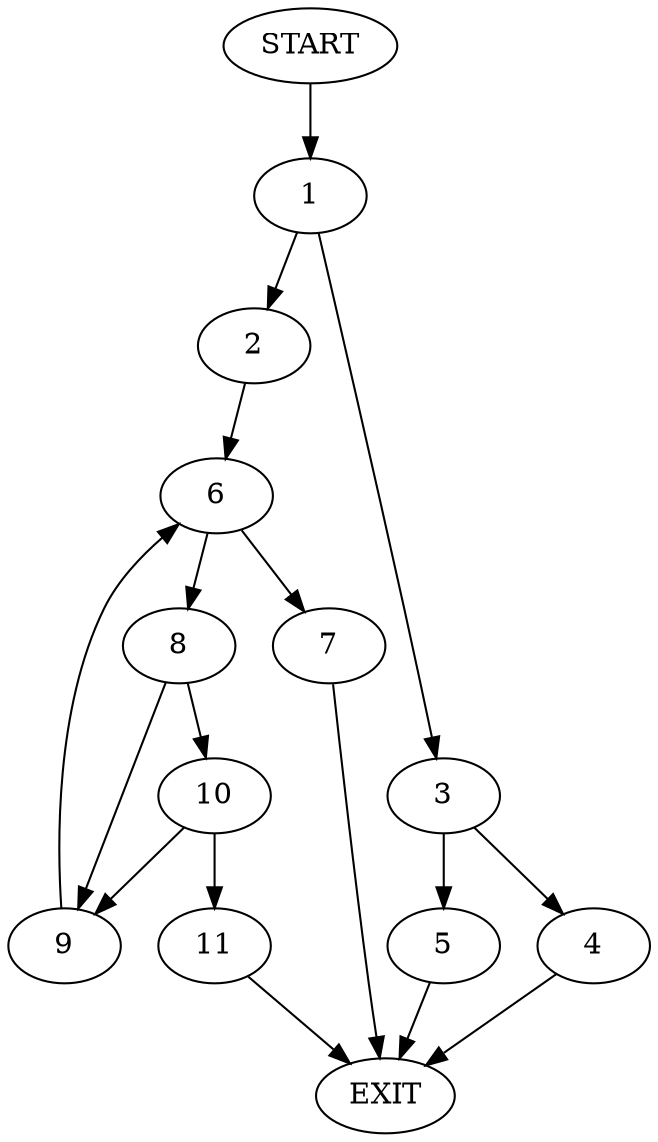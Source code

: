 digraph {
0 [label="START"]
12 [label="EXIT"]
0 -> 1
1 -> 2
1 -> 3
3 -> 4
3 -> 5
2 -> 6
4 -> 12
5 -> 12
6 -> 7
6 -> 8
8 -> 9
8 -> 10
7 -> 12
10 -> 9
10 -> 11
9 -> 6
11 -> 12
}
